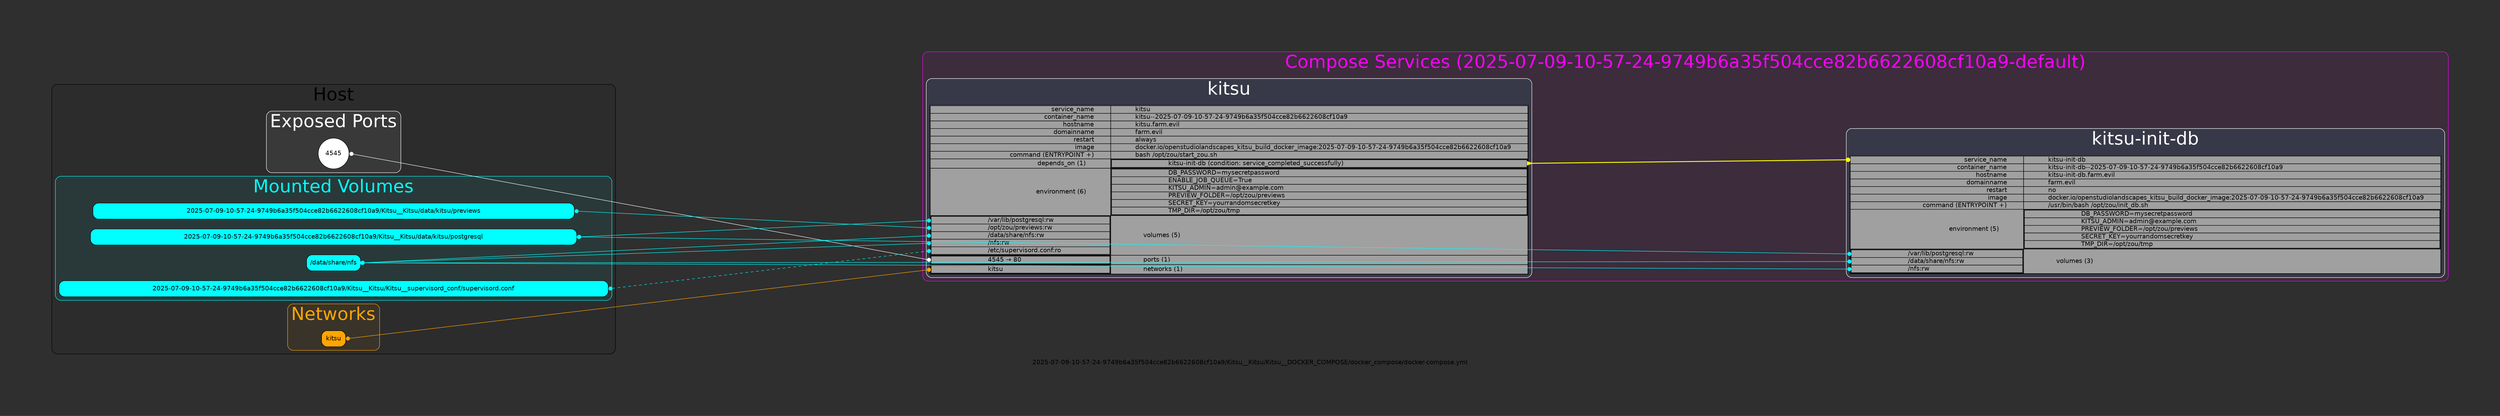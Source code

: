 digraph main_graph {
	graph [bb="0,0,5520,716",
		bgcolor="#2f2f2f",
		fontname=Helvetica,
		label="2025-07-09-10-57-24-9749b6a35f504cce82b6622608cf10a9/Kitsu__Kitsu/Kitsu__DOCKER_\
COMPOSE/docker_compose/docker-compose.yml",
		lheight=0.21,
		lp="2760,11.5",
		lwidth=19.14,
		nodesep=0.3,
		pad=1.5,
		rankdir=LR,
		ranksep=10,
		splines=line,
		style=rounded
	];
	node [label="\N"];
	subgraph "cluster_cluster_root_services_2025-07-09-10-57-24-9749b6a35f504cce82b6622608cf10a9-default" {
		graph [bb="1958,194,5512,708",
			color="#FF00FF",
			fillcolor="#FF00FF10",
			fontcolor="#FF00FF",
			fontname=Helvetica,
			fontsize=40,
			label="Compose Services (2025-07-09-10-57-24-9749b6a35f504cce82b6622608cf10a9-default)",
			lheight=0.61,
			lp="3735,682",
			lwidth=24.90,
			rankdir=TB,
			style="filled,rounded"
		];
		subgraph cluster_cluster_service_kitsu {
			graph [bb="1966,202,3391,648",
				color=white,
				fillcolor="#00FFFF10",
				fontcolor=white,
				fontname=Helvetica,
				label=kitsu,
				lheight=0.61,
				lp="2678.5,622",
				lwidth=1.35,
				rankdir=TB,
				shape=square,
				style="filled,rounded"
			];
			"NODE-SERVICE_kitsu"	[color="#0A0A0A",
				fillcolor="#A0A0A0",
				fontname=Helvetica,
				height=5.2639,
				label=<<table border="1" cellspacing="0" cellpadding="0">
    <!-- SERVICE_NAME -->
    <tr>
        <td align="right" port="PLUG_NODE-SERVICE_kitsu">
            service_name
        </td>
        <td align="left">
            kitsu
        </td>
    </tr>
    <!-- CONTAINER_NAME -->
    <tr>
        <td align="right">
            container_name
        </td>
        <td align="left">
            kitsu--2025-07-09-10-57-24-9749b6a35f504cce82b6622608cf10a9
        </td>
    </tr>
    <!-- HOSTNAME -->
    <tr>
        <td align="right">
            hostname
        </td>
        <td align="left">
            kitsu.farm.evil
        </td>
    </tr>
    <!-- DOMAINNAME -->
    <tr>
        <td align="right">
            domainname
        </td>
        <td align="left">
            farm.evil
        </td>
    </tr>
    <!-- RESTART -->
    <tr>
        <td align="right">
            restart
        </td>
        <td align="left">
            always
        </td>
    </tr>
    <!-- IMAGE -->
    <tr>
        <td align="right">
            image
        </td>
        <td align="left">
            docker.io/openstudiolandscapes_kitsu_build_docker_image:2025-07-09-10-57-24-9749b6a35f504cce82b6622608cf10a9
        </td>
    </tr>
    <!-- COMMAND -->
    <tr>
        <td align="right">
            command (ENTRYPOINT +)
        </td>
        <td align="left">
            bash /opt/zou/start_zou.sh
        </td>
    </tr>
    <!-- HEALTHCHECK -->
    
    <!-- DEPENDS_ON -->
    
        <tr>
            <td align="right">
                depends_on (1)
            </td>
            <td>
                <table border="1" cellspacing="0" cellpadding="0">
                    
                    <tr>
                        <td align="left" port="PLUG_DEPENDS_ON_NODE-SERVICE_kitsu-init-db">
                            kitsu-init-db (condition: service_completed_successfully)
                        </td>
                    </tr>
                    
                </table>
            </td>
        </tr>
    
    <!-- ENVIRONMENT -->
    
        <tr>
            <td align="right">
                environment (6)
            </td>
            <td align="left">
                <table border="1" cellspacing="0" cellpadding="0">
                    
                    <tr>
                        <td align="left">
                            DB_PASSWORD=mysecretpassword
                        </td>
                    </tr>
                    
                    <tr>
                        <td align="left">
                            ENABLE_JOB_QUEUE=True
                        </td>
                    </tr>
                    
                    <tr>
                        <td align="left">
                            KITSU_ADMIN=admin@example.com
                        </td>
                    </tr>
                    
                    <tr>
                        <td align="left">
                            PREVIEW_FOLDER=/opt/zou/previews
                        </td>
                    </tr>
                    
                    <tr>
                        <td align="left">
                            SECRET_KEY=yourrandomsecretkey
                        </td>
                    </tr>
                    
                    <tr>
                        <td align="left">
                            TMP_DIR=/opt/zou/tmp
                        </td>
                    </tr>
                    
                </table>
            </td>
        </tr>
    
    <!-- VOLUMES -->
    
        <tr>
            <td align="left">
                <table border="1" cellspacing="0" cellpadding="0">
                    
                    <tr>
                        <td align="left" port="PLUG_kitsu__/var/lib/postgresql">
                            /var/lib/postgresql:rw
                        </td>
                    </tr>
                    
                    <tr>
                        <td align="left" port="PLUG_kitsu__/opt/zou/previews">
                            /opt/zou/previews:rw
                        </td>
                    </tr>
                    
                    <tr>
                        <td align="left" port="PLUG_kitsu__/data/share/nfs">
                            /data/share/nfs:rw
                        </td>
                    </tr>
                    
                    <tr>
                        <td align="left" port="PLUG_kitsu__/nfs">
                            /nfs:rw
                        </td>
                    </tr>
                    
                    <tr>
                        <td align="left" port="PLUG_kitsu__/etc/supervisord.conf">
                            /etc/supervisord.conf:ro
                        </td>
                    </tr>
                    
                </table>
            </td>
            <td align="left">
                volumes (5)
            </td>
        </tr>
    
    <!-- PORTS -->
    
        <tr>
            <td align="left">
                <table border="1" cellspacing="0" cellpadding="0">
                    
                    <tr>
                        
                        <td align="left" port="PLUG_kitsu__4545__80">
                            4545 &#8594; 80
                        </td>
                    </tr>
                    
                </table>
            </td>
            <td align="left">
                ports (1)
            </td>
        </tr>
    
    <!-- NETWORKS -->
    
        <tr>
            <td align="left">
                <table border="1" cellspacing="0" cellpadding="0">
                    
                    <tr>
                        <td align="left" port="PLUG_kitsu">
                            kitsu
                        </td>
                    </tr>
                    
                </table>
            </td>
            <td align="left">
                networks (1)
            </td>
        </tr>
    
</table>>,
				labeljust=l,
				pos="2678.5,399",
				shape=plain,
				style=filled,
				width=19.569];
		}
		subgraph "cluster_cluster_service_kitsu-init-db" {
			graph [bb="4095,202,5504,536",
				color=white,
				fillcolor="#00FFFF10",
				fontcolor=white,
				fontname=Helvetica,
				label="kitsu-init-db",
				lheight=0.61,
				lp="4799.5,510",
				lwidth=3.35,
				rankdir=TB,
				shape=square,
				style="filled,rounded"
			];
			"NODE-SERVICE_kitsu-init-db"	[color="#0A0A0A",
				fillcolor="#A0A0A0",
				fontname=Helvetica,
				height=3.6806,
				label=<<table border="1" cellspacing="0" cellpadding="0">
    <!-- SERVICE_NAME -->
    <tr>
        <td align="right" port="PLUG_NODE-SERVICE_kitsu-init-db">
            service_name
        </td>
        <td align="left">
            kitsu-init-db
        </td>
    </tr>
    <!-- CONTAINER_NAME -->
    <tr>
        <td align="right">
            container_name
        </td>
        <td align="left">
            kitsu-init-db--2025-07-09-10-57-24-9749b6a35f504cce82b6622608cf10a9
        </td>
    </tr>
    <!-- HOSTNAME -->
    <tr>
        <td align="right">
            hostname
        </td>
        <td align="left">
            kitsu-init-db.farm.evil
        </td>
    </tr>
    <!-- DOMAINNAME -->
    <tr>
        <td align="right">
            domainname
        </td>
        <td align="left">
            farm.evil
        </td>
    </tr>
    <!-- RESTART -->
    <tr>
        <td align="right">
            restart
        </td>
        <td align="left">
            no
        </td>
    </tr>
    <!-- IMAGE -->
    <tr>
        <td align="right">
            image
        </td>
        <td align="left">
            docker.io/openstudiolandscapes_kitsu_build_docker_image:2025-07-09-10-57-24-9749b6a35f504cce82b6622608cf10a9
        </td>
    </tr>
    <!-- COMMAND -->
    <tr>
        <td align="right">
            command (ENTRYPOINT +)
        </td>
        <td align="left">
            /usr/bin/bash /opt/zou/init_db.sh
        </td>
    </tr>
    <!-- HEALTHCHECK -->
    
    <!-- DEPENDS_ON -->
    
    <!-- ENVIRONMENT -->
    
        <tr>
            <td align="right">
                environment (5)
            </td>
            <td align="left">
                <table border="1" cellspacing="0" cellpadding="0">
                    
                    <tr>
                        <td align="left">
                            DB_PASSWORD=mysecretpassword
                        </td>
                    </tr>
                    
                    <tr>
                        <td align="left">
                            KITSU_ADMIN=admin@example.com
                        </td>
                    </tr>
                    
                    <tr>
                        <td align="left">
                            PREVIEW_FOLDER=/opt/zou/previews
                        </td>
                    </tr>
                    
                    <tr>
                        <td align="left">
                            SECRET_KEY=yourrandomsecretkey
                        </td>
                    </tr>
                    
                    <tr>
                        <td align="left">
                            TMP_DIR=/opt/zou/tmp
                        </td>
                    </tr>
                    
                </table>
            </td>
        </tr>
    
    <!-- VOLUMES -->
    
        <tr>
            <td align="left">
                <table border="1" cellspacing="0" cellpadding="0">
                    
                    <tr>
                        <td align="left" port="PLUG_kitsu-init-db__/var/lib/postgresql">
                            /var/lib/postgresql:rw
                        </td>
                    </tr>
                    
                    <tr>
                        <td align="left" port="PLUG_kitsu-init-db__/data/share/nfs">
                            /data/share/nfs:rw
                        </td>
                    </tr>
                    
                    <tr>
                        <td align="left" port="PLUG_kitsu-init-db__/nfs">
                            /nfs:rw
                        </td>
                    </tr>
                    
                </table>
            </td>
            <td align="left">
                volumes (3)
            </td>
        </tr>
    
    <!-- PORTS -->
    
    <!-- NETWORKS -->
    
</table>>,
				labeljust=l,
				pos="4799.5,343",
				shape=plain,
				style=filled,
				width=19.347];
		}
		"NODE-SERVICE_kitsu":"PLUG_DEPENDS_ON_NODE-SERVICE_kitsu-init-db":e -> "NODE-SERVICE_kitsu-init-db":"PLUG_NODE-SERVICE_kitsu-init-db":w	[arrowhead=dot,
			arrowtail=inv,
			color=yellow,
			dir=both,
			fontname=Helvetica,
			pos="s,3381.5,458 e,4103.5,466 3391.7,458.11 3473.5,459.02 4020.7,465.08 4095.1,465.91",
			style=bold];
	}
	subgraph cluster_cluster_host {
		graph [bb="8,31,1270,633",
			color="#000000",
			fillcolor="#00000010",
			fontcolor="#000000",
			fontname=Helvetica,
			fontsize=40,
			label=Host,
			lheight=0.61,
			lp="639,607",
			lwidth=1.28,
			rankdir=TB,
			style="filled,rounded"
		];
		subgraph cluster_cluster_root_ports {
			graph [bb="488.55,437,789.45,573",
				color="#FFFFFF",
				fillcolor="#FFFFFF10",
				fontcolor="#FFFFFF",
				fontname=Helvetica,
				fontsize=40,
				label="Exposed Ports",
				lheight=0.61,
				lp="639,547",
				lwidth=3.96,
				rankdir=TB,
				style="filled,rounded"
			];
			kitsu__4545__80	[color=black,
				fillcolor="#FFFFFF",
				fontname=Helvetica,
				height=0.95686,
				label=4545,
				pos="639,479",
				shape=circle,
				style=filled,
				width=0.95686];
		}
		subgraph cluster_cluster_root_volumes {
			graph [bb="16,151,1262,429",
				color="#00FFFF",
				fillcolor="#00FFFF10",
				fontcolor="#00FFFF",
				fontname=Helvetica,
				fontsize=40,
				label="Mounted Volumes",
				lheight=0.61,
				lp="639,403",
				lwidth=5.00,
				rankdir=TB,
				style="filled,rounded"
			];
			"/data/share/nfs"	[color=black,
				fillcolor="#00FFFF",
				fontname=Helvetica,
				height=0.5,
				label="/data/share/nfs",
				pos="639,235",
				shape=box,
				style="filled,rounded",
				width=1.6806];
			"2025-07-09-10-57-24-9749b6a35f504cce82b6622608cf10a9/Kitsu__Kitsu/Kitsu__supervisord_\
conf/supervisord.conf"	[color=black,
				fillcolor="#00FFFF",
				fontname=Helvetica,
				height=0.5,
				label="2025-07-09-10-57-24-9749b6a35f504cce82b6622608cf10a9/Kitsu__Kitsu/Kitsu__supervisord_\
conf/supervisord.conf",
				pos="639,177",
				shape=box,
				style="filled,rounded",
				width=17.083];
			"2025-07-09-10-57-24-9749b6a35f504cce82b6622608cf10a9/Kitsu__Kitsu/data/kitsu/\
postgresql"	[color=black,
				fillcolor="#00FFFF",
				fontname=Helvetica,
				height=0.5,
				label="2025-07-09-10-57-24-9749b6a35f504cce82b6622608cf10a9/Kitsu__Kitsu/data/kitsu/\
postgresql",
				pos="639,293",
				shape=box,
				style="filled,rounded",
				width=15.125];
			"2025-07-09-10-57-24-9749b6a35f504cce82b6622608cf10a9/Kitsu__Kitsu/data/kitsu/\
previews"	[color=black,
				fillcolor="#00FFFF",
				fontname=Helvetica,
				height=0.5,
				label="2025-07-09-10-57-24-9749b6a35f504cce82b6622608cf10a9/Kitsu__Kitsu/data/kitsu/\
previews",
				pos="639,351",
				shape=box,
				style="filled,rounded",
				width=14.972];
		}
		subgraph cluster_cluster_root_networks {
			graph [bb="536,39,742,143",
				color="#FFA500",
				fillcolor="#FFA50010",
				fontcolor="#FFA500",
				fontname=Helvetica,
				fontsize=40,
				label=Networks,
				lheight=0.61,
				lp="639,117",
				lwidth=2.64,
				rankdir=TB,
				style="filled,rounded"
			];
			kitsu	[color=black,
				fillcolor="#FFA500",
				fontname=Helvetica,
				height=0.5,
				label=kitsu,
				pos="639,65",
				shape=box,
				style="filled,rounded",
				width=0.75];
		}
	}
	kitsu__4545__80:e -> "NODE-SERVICE_kitsu":PLUG_kitsu__4545__80:w	[arrowhead=dot,
		arrowtail=dot,
		color="#FFFFFF",
		dir=both,
		fontname=Helvetica,
		pos="s,675,479 e,1976.5,241 682.97,477.54 786.53,458.61 1865.6,261.28 1968.6,242.44",
		style=rounded];
	"/data/share/nfs":e -> "NODE-SERVICE_kitsu":"PLUG_kitsu__/data/share/nfs":w	[arrowhead=dot,
		arrowtail=dot,
		color="#00FFFF",
		dir=both,
		fontname=Helvetica,
		pos="s,700,235 e,1976.5,296 708.15,235.39 811.56,240.33 1865.8,290.71 1968.5,295.62",
		style=solid];
	"/data/share/nfs":e -> "NODE-SERVICE_kitsu":"PLUG_kitsu__/nfs":w	[arrowhead=dot,
		arrowtail=dot,
		color="#00FFFF",
		dir=both,
		fontname=Helvetica,
		pos="s,700,235 e,1976.5,279 708.15,235.28 811.56,238.85 1865.8,275.18 1968.5,278.72",
		style=solid];
	"/data/share/nfs":e -> "NODE-SERVICE_kitsu-init-db":"PLUG_kitsu-init-db__/data/share/nfs":w	[arrowhead=dot,
		arrowtail=dot,
		color="#00FFFF",
		dir=both,
		fontname=Helvetica,
		pos="s,699,235 e,4106.5,238 707.04,235.01 883.93,235.16 3920.6,237.84 4098.4,237.99",
		style=solid];
	"/data/share/nfs":e -> "NODE-SERVICE_kitsu-init-db":"PLUG_kitsu-init-db__/nfs":w	[arrowhead=dot,
		arrowtail=dot,
		color="#00FFFF",
		dir=both,
		fontname=Helvetica,
		pos="s,699,235 e,4106.5,221 707.04,234.97 883.93,234.24 3920.6,221.76 4098.4,221.03",
		style=solid];
	"2025-07-09-10-57-24-9749b6a35f504cce82b6622608cf10a9/Kitsu__Kitsu/Kitsu__supervisord_\
conf/supervisord.conf":e -> "NODE-SERVICE_kitsu":"PLUG_kitsu__/etc/supervisord.conf":w	[arrowhead=dot,
		arrowtail=dot,
		color="#00FFFF",
		dir=both,
		fontname=Helvetica,
		pos="s,1255,177 e,1976.5,262 1263.1,177.95 1337.1,186.67 1894.7,252.37 1968.5,261.05",
		style=dashed];
	"2025-07-09-10-57-24-9749b6a35f504cce82b6622608cf10a9/Kitsu__Kitsu/data/kitsu/\
postgresql":e -> "NODE-SERVICE_kitsu":"PLUG_kitsu__/var/lib/postgresql":w	[arrowhead=dot,
		arrowtail=dot,
		color="#00FFFF",
		dir=both,
		fontname=Helvetica,
		pos="s,1185,293 e,1976.5,330 1193.1,293.38 1271.2,297.03 1890.1,325.96 1968.4,329.62",
		style=solid];
	"2025-07-09-10-57-24-9749b6a35f504cce82b6622608cf10a9/Kitsu__Kitsu/data/kitsu/\
postgresql":e -> "NODE-SERVICE_kitsu-init-db":"PLUG_kitsu-init-db__/var/lib/postgresql":w	[arrowhead=dot,
		arrowtail=dot,
		color="#00FFFF",
		dir=both,
		fontname=Helvetica,
		pos="s,1184,293 e,4106.5,255 1192.4,292.89 1358.4,290.73 3935,257.23 4098.4,255.11",
		style=solid];
	"2025-07-09-10-57-24-9749b6a35f504cce82b6622608cf10a9/Kitsu__Kitsu/data/kitsu/\
previews":e -> "NODE-SERVICE_kitsu":"PLUG_kitsu__/opt/zou/previews":w	[arrowhead=dot,
		arrowtail=dot,
		color="#00FFFF",
		dir=both,
		fontname=Helvetica,
		pos="s,1179,351 e,1976.5,313 1187.2,350.61 1265.9,346.86 1889.5,317.15 1968.3,313.39",
		style=solid];
	kitsu:e -> "NODE-SERVICE_kitsu":PLUG_kitsu:w	[arrowhead=dot,
		arrowtail=dot,
		color="#FFA500",
		dir=both,
		fontname=Helvetica,
		pos="s,667,65 e,1976.5,220 675.02,65.95 779.11,78.27 1862.7,206.53 1968.2,219.02",
		style=solid];
}
